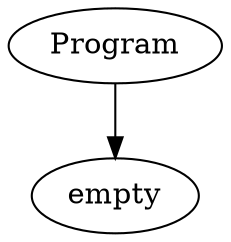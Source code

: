 digraph G
{
    nodesep = 0.4;
    ranksep = 0.5;
	NODE139874116325160[label=<Program>];
	NODE139874116323256[label=<empty>];
	NODE139874116325160->NODE139874116323256
}